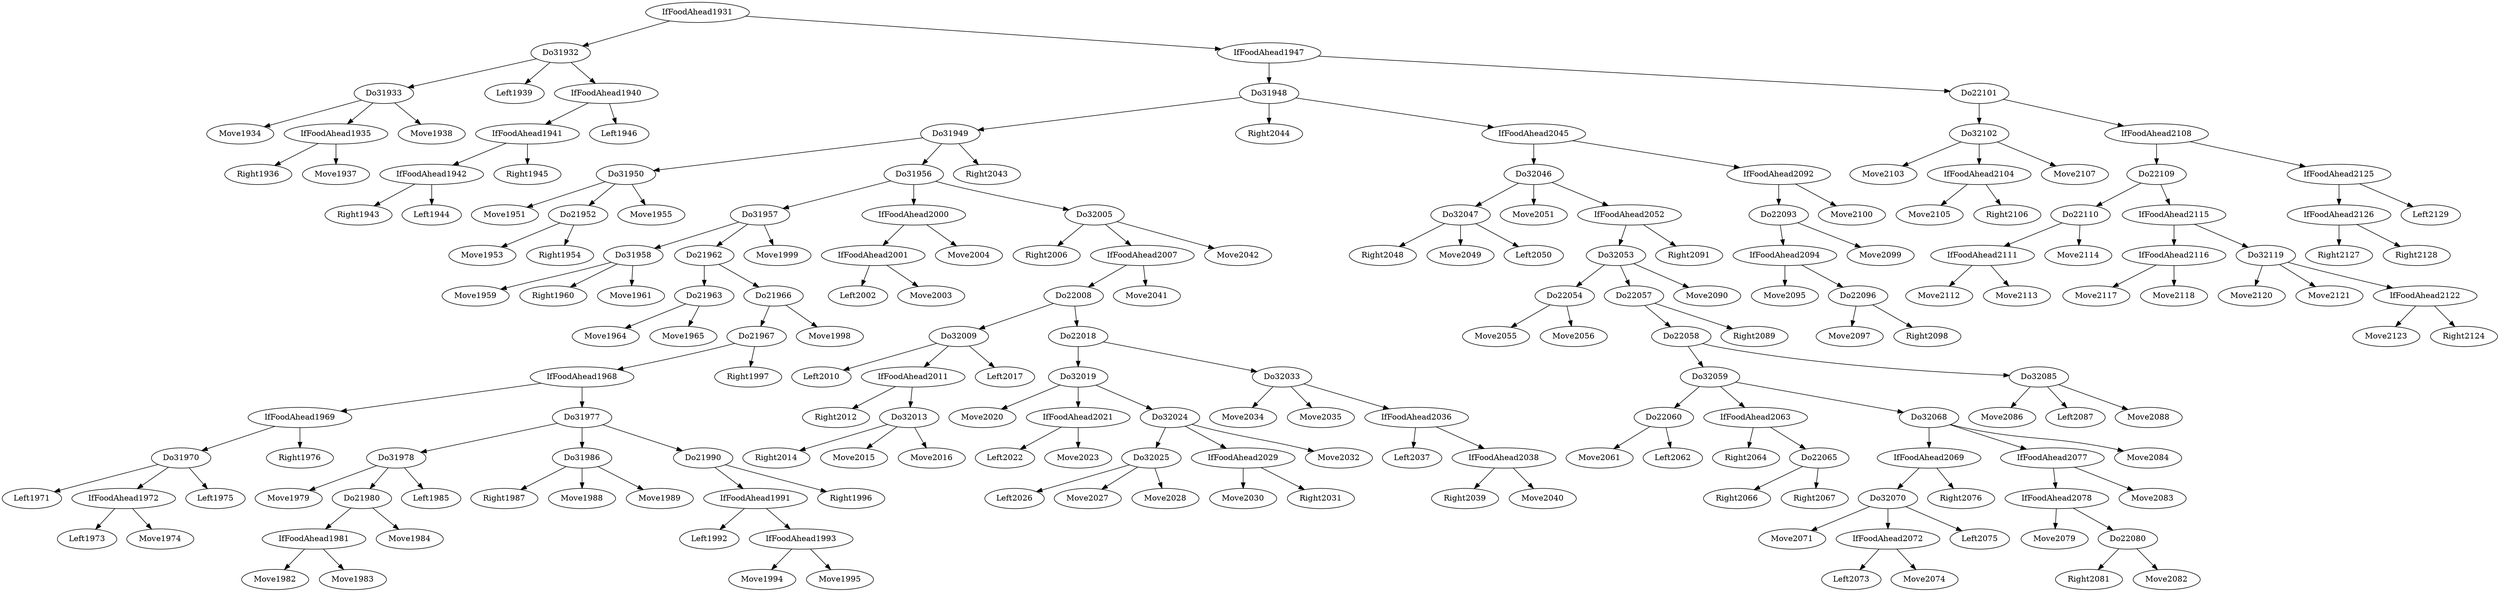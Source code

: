 digraph T {
	Do31933 -> Move1934
	IfFoodAhead1935 -> Right1936
	IfFoodAhead1935 -> Move1937
	Do31933 -> IfFoodAhead1935
	Do31933 -> Move1938
	Do31932 -> Do31933
	Do31932 -> Left1939
	IfFoodAhead1942 -> Right1943
	IfFoodAhead1942 -> Left1944
	IfFoodAhead1941 -> IfFoodAhead1942
	IfFoodAhead1941 -> Right1945
	IfFoodAhead1940 -> IfFoodAhead1941
	IfFoodAhead1940 -> Left1946
	Do31932 -> IfFoodAhead1940
	IfFoodAhead1931 -> Do31932
	Do31950 -> Move1951
	Do21952 -> Move1953
	Do21952 -> Right1954
	Do31950 -> Do21952
	Do31950 -> Move1955
	Do31949 -> Do31950
	Do31958 -> Move1959
	Do31958 -> Right1960
	Do31958 -> Move1961
	Do31957 -> Do31958
	Do21963 -> Move1964
	Do21963 -> Move1965
	Do21962 -> Do21963
	Do31970 -> Left1971
	IfFoodAhead1972 -> Left1973
	IfFoodAhead1972 -> Move1974
	Do31970 -> IfFoodAhead1972
	Do31970 -> Left1975
	IfFoodAhead1969 -> Do31970
	IfFoodAhead1969 -> Right1976
	IfFoodAhead1968 -> IfFoodAhead1969
	Do31978 -> Move1979
	IfFoodAhead1981 -> Move1982
	IfFoodAhead1981 -> Move1983
	Do21980 -> IfFoodAhead1981
	Do21980 -> Move1984
	Do31978 -> Do21980
	Do31978 -> Left1985
	Do31977 -> Do31978
	Do31986 -> Right1987
	Do31986 -> Move1988
	Do31986 -> Move1989
	Do31977 -> Do31986
	IfFoodAhead1991 -> Left1992
	IfFoodAhead1993 -> Move1994
	IfFoodAhead1993 -> Move1995
	IfFoodAhead1991 -> IfFoodAhead1993
	Do21990 -> IfFoodAhead1991
	Do21990 -> Right1996
	Do31977 -> Do21990
	IfFoodAhead1968 -> Do31977
	Do21967 -> IfFoodAhead1968
	Do21967 -> Right1997
	Do21966 -> Do21967
	Do21966 -> Move1998
	Do21962 -> Do21966
	Do31957 -> Do21962
	Do31957 -> Move1999
	Do31956 -> Do31957
	IfFoodAhead2001 -> Left2002
	IfFoodAhead2001 -> Move2003
	IfFoodAhead2000 -> IfFoodAhead2001
	IfFoodAhead2000 -> Move2004
	Do31956 -> IfFoodAhead2000
	Do32005 -> Right2006
	Do32009 -> Left2010
	IfFoodAhead2011 -> Right2012
	Do32013 -> Right2014
	Do32013 -> Move2015
	Do32013 -> Move2016
	IfFoodAhead2011 -> Do32013
	Do32009 -> IfFoodAhead2011
	Do32009 -> Left2017
	Do22008 -> Do32009
	Do32019 -> Move2020
	IfFoodAhead2021 -> Left2022
	IfFoodAhead2021 -> Move2023
	Do32019 -> IfFoodAhead2021
	Do32025 -> Left2026
	Do32025 -> Move2027
	Do32025 -> Move2028
	Do32024 -> Do32025
	IfFoodAhead2029 -> Move2030
	IfFoodAhead2029 -> Right2031
	Do32024 -> IfFoodAhead2029
	Do32024 -> Move2032
	Do32019 -> Do32024
	Do22018 -> Do32019
	Do32033 -> Move2034
	Do32033 -> Move2035
	IfFoodAhead2036 -> Left2037
	IfFoodAhead2038 -> Right2039
	IfFoodAhead2038 -> Move2040
	IfFoodAhead2036 -> IfFoodAhead2038
	Do32033 -> IfFoodAhead2036
	Do22018 -> Do32033
	Do22008 -> Do22018
	IfFoodAhead2007 -> Do22008
	IfFoodAhead2007 -> Move2041
	Do32005 -> IfFoodAhead2007
	Do32005 -> Move2042
	Do31956 -> Do32005
	Do31949 -> Do31956
	Do31949 -> Right2043
	Do31948 -> Do31949
	Do31948 -> Right2044
	Do32047 -> Right2048
	Do32047 -> Move2049
	Do32047 -> Left2050
	Do32046 -> Do32047
	Do32046 -> Move2051
	Do22054 -> Move2055
	Do22054 -> Move2056
	Do32053 -> Do22054
	Do22060 -> Move2061
	Do22060 -> Left2062
	Do32059 -> Do22060
	IfFoodAhead2063 -> Right2064
	Do22065 -> Right2066
	Do22065 -> Right2067
	IfFoodAhead2063 -> Do22065
	Do32059 -> IfFoodAhead2063
	Do32070 -> Move2071
	IfFoodAhead2072 -> Left2073
	IfFoodAhead2072 -> Move2074
	Do32070 -> IfFoodAhead2072
	Do32070 -> Left2075
	IfFoodAhead2069 -> Do32070
	IfFoodAhead2069 -> Right2076
	Do32068 -> IfFoodAhead2069
	IfFoodAhead2078 -> Move2079
	Do22080 -> Right2081
	Do22080 -> Move2082
	IfFoodAhead2078 -> Do22080
	IfFoodAhead2077 -> IfFoodAhead2078
	IfFoodAhead2077 -> Move2083
	Do32068 -> IfFoodAhead2077
	Do32068 -> Move2084
	Do32059 -> Do32068
	Do22058 -> Do32059
	Do32085 -> Move2086
	Do32085 -> Left2087
	Do32085 -> Move2088
	Do22058 -> Do32085
	Do22057 -> Do22058
	Do22057 -> Right2089
	Do32053 -> Do22057
	Do32053 -> Move2090
	IfFoodAhead2052 -> Do32053
	IfFoodAhead2052 -> Right2091
	Do32046 -> IfFoodAhead2052
	IfFoodAhead2045 -> Do32046
	IfFoodAhead2094 -> Move2095
	Do22096 -> Move2097
	Do22096 -> Right2098
	IfFoodAhead2094 -> Do22096
	Do22093 -> IfFoodAhead2094
	Do22093 -> Move2099
	IfFoodAhead2092 -> Do22093
	IfFoodAhead2092 -> Move2100
	IfFoodAhead2045 -> IfFoodAhead2092
	Do31948 -> IfFoodAhead2045
	IfFoodAhead1947 -> Do31948
	Do32102 -> Move2103
	IfFoodAhead2104 -> Move2105
	IfFoodAhead2104 -> Right2106
	Do32102 -> IfFoodAhead2104
	Do32102 -> Move2107
	Do22101 -> Do32102
	IfFoodAhead2111 -> Move2112
	IfFoodAhead2111 -> Move2113
	Do22110 -> IfFoodAhead2111
	Do22110 -> Move2114
	Do22109 -> Do22110
	IfFoodAhead2116 -> Move2117
	IfFoodAhead2116 -> Move2118
	IfFoodAhead2115 -> IfFoodAhead2116
	Do32119 -> Move2120
	Do32119 -> Move2121
	IfFoodAhead2122 -> Move2123
	IfFoodAhead2122 -> Right2124
	Do32119 -> IfFoodAhead2122
	IfFoodAhead2115 -> Do32119
	Do22109 -> IfFoodAhead2115
	IfFoodAhead2108 -> Do22109
	IfFoodAhead2126 -> Right2127
	IfFoodAhead2126 -> Right2128
	IfFoodAhead2125 -> IfFoodAhead2126
	IfFoodAhead2125 -> Left2129
	IfFoodAhead2108 -> IfFoodAhead2125
	Do22101 -> IfFoodAhead2108
	IfFoodAhead1947 -> Do22101
	IfFoodAhead1931 -> IfFoodAhead1947
}
